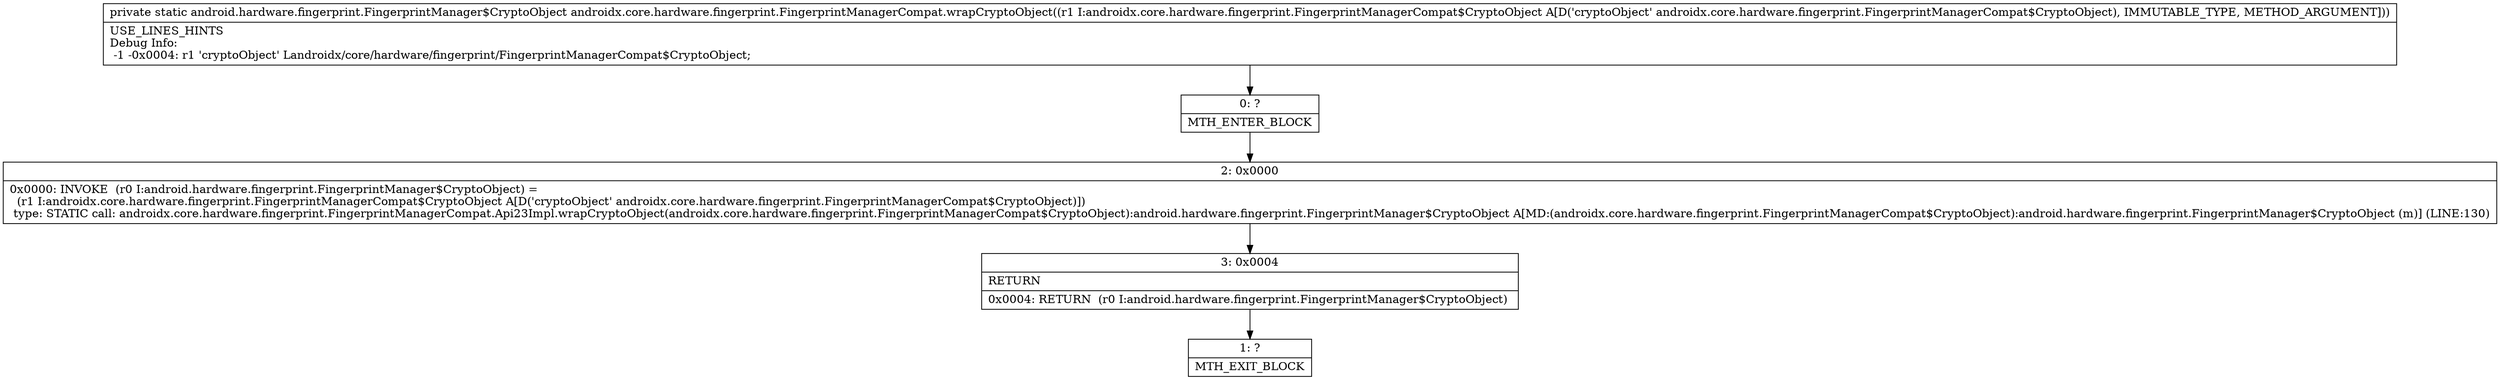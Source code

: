 digraph "CFG forandroidx.core.hardware.fingerprint.FingerprintManagerCompat.wrapCryptoObject(Landroidx\/core\/hardware\/fingerprint\/FingerprintManagerCompat$CryptoObject;)Landroid\/hardware\/fingerprint\/FingerprintManager$CryptoObject;" {
Node_0 [shape=record,label="{0\:\ ?|MTH_ENTER_BLOCK\l}"];
Node_2 [shape=record,label="{2\:\ 0x0000|0x0000: INVOKE  (r0 I:android.hardware.fingerprint.FingerprintManager$CryptoObject) = \l  (r1 I:androidx.core.hardware.fingerprint.FingerprintManagerCompat$CryptoObject A[D('cryptoObject' androidx.core.hardware.fingerprint.FingerprintManagerCompat$CryptoObject)])\l type: STATIC call: androidx.core.hardware.fingerprint.FingerprintManagerCompat.Api23Impl.wrapCryptoObject(androidx.core.hardware.fingerprint.FingerprintManagerCompat$CryptoObject):android.hardware.fingerprint.FingerprintManager$CryptoObject A[MD:(androidx.core.hardware.fingerprint.FingerprintManagerCompat$CryptoObject):android.hardware.fingerprint.FingerprintManager$CryptoObject (m)] (LINE:130)\l}"];
Node_3 [shape=record,label="{3\:\ 0x0004|RETURN\l|0x0004: RETURN  (r0 I:android.hardware.fingerprint.FingerprintManager$CryptoObject) \l}"];
Node_1 [shape=record,label="{1\:\ ?|MTH_EXIT_BLOCK\l}"];
MethodNode[shape=record,label="{private static android.hardware.fingerprint.FingerprintManager$CryptoObject androidx.core.hardware.fingerprint.FingerprintManagerCompat.wrapCryptoObject((r1 I:androidx.core.hardware.fingerprint.FingerprintManagerCompat$CryptoObject A[D('cryptoObject' androidx.core.hardware.fingerprint.FingerprintManagerCompat$CryptoObject), IMMUTABLE_TYPE, METHOD_ARGUMENT]))  | USE_LINES_HINTS\lDebug Info:\l  \-1 \-0x0004: r1 'cryptoObject' Landroidx\/core\/hardware\/fingerprint\/FingerprintManagerCompat$CryptoObject;\l}"];
MethodNode -> Node_0;Node_0 -> Node_2;
Node_2 -> Node_3;
Node_3 -> Node_1;
}

